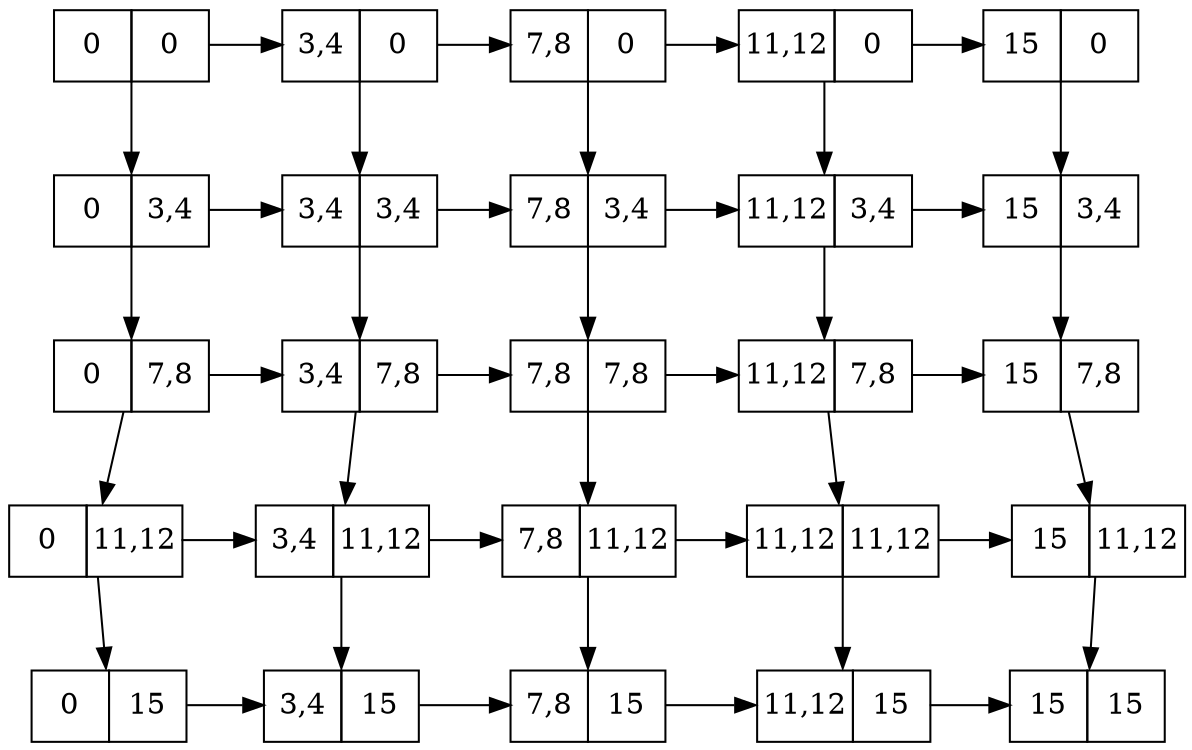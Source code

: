 digraph G {
    // rankdir=LR;
	size="8,5"
    // node [shape = "record"]
     ranksep=".3 equally"
     node [shape = "plaintext" margin=0,border=0]
     edge [minlen=2]

00,10,20,03,04 [rank=same]
00 [label= < <TABLE border="0" cellborder="1" cellspacing="0"><TR><TD width="38" >0</TD><TD height="35" width="38">0</TD></TR></TABLE>>]
01 [label= < <TABLE border="0" cellborder="1" cellspacing="0"><TR><TD width="38" >0</TD><TD height="35" width="38">3,4</TD></TR></TABLE>>]
02 [label= < <TABLE border="0" cellborder="1" cellspacing="0"><TR><TD width="38" >0</TD><TD height="35" width="38">7,8</TD></TR></TABLE>>]
03 [label= < <TABLE border="0" cellborder="1" cellspacing="0"><TR><TD width="38" >0</TD><TD height="35" width="38">11,12</TD></TR></TABLE>>]
04 [label= < <TABLE border="0" cellborder="1" cellspacing="0"><TR><TD width="38" >0</TD><TD height="35" width="38">15</TD></TR></TABLE>>]

10 [label= < <TABLE border="0" cellborder="1" cellspacing="0"><TR><TD width="38" >3,4</TD><TD height="35" width="38">0</TD></TR></TABLE>>]
11 [label= < <TABLE border="0" cellborder="1" cellspacing="0"><TR><TD width="38" >3,4</TD><TD height="35" width="38">3,4</TD></TR></TABLE>>]
12 [label= < <TABLE border="0" cellborder="1" cellspacing="0"><TR><TD width="38" >3,4</TD><TD height="35" width="38">7,8</TD></TR></TABLE>>]
13 [label= < <TABLE border="0" cellborder="1" cellspacing="0"><TR><TD width="38" >3,4</TD><TD height="35" width="38">11,12</TD></TR></TABLE>>]
14 [label= < <TABLE border="0" cellborder="1" cellspacing="0"><TR><TD width="38" >3,4</TD><TD height="35" width="38">15</TD></TR></TABLE>>]

20 [label= < <TABLE border="0" cellborder="1" cellspacing="0"><TR><TD width="38" >7,8</TD><TD height="35" width="38">0</TD></TR></TABLE>>]
21 [label= < <TABLE border="0" cellborder="1" cellspacing="0"><TR><TD width="38" >7,8</TD><TD height="35" width="38">3,4</TD></TR></TABLE>>]
22 [label= < <TABLE border="0" cellborder="1" cellspacing="0"><TR><TD width="38" >7,8</TD><TD height="35" width="38">7,8</TD></TR></TABLE>>]
23 [label= < <TABLE border="0" cellborder="1" cellspacing="0"><TR><TD width="38" >7,8</TD><TD height="35" width="38">11,12</TD></TR></TABLE>>]
24 [label= < <TABLE border="0" cellborder="1" cellspacing="0"><TR><TD width="38" >7,8</TD><TD height="35" width="38">15</TD></TR></TABLE>>]

30 [label= < <TABLE border="0" cellborder="1" cellspacing="0"><TR><TD width="38" >11,12</TD><TD height="35" width="38">0</TD></TR></TABLE>>]
31 [label= < <TABLE border="0" cellborder="1" cellspacing="0"><TR><TD width="38" >11,12</TD><TD height="35" width="38">3,4</TD></TR></TABLE>>]
32 [label= < <TABLE border="0" cellborder="1" cellspacing="0"><TR><TD width="38" >11,12</TD><TD height="35" width="38">7,8</TD></TR></TABLE>>]
33 [label= < <TABLE border="0" cellborder="1" cellspacing="0"><TR><TD width="38" >11,12</TD><TD height="35" width="38">11,12</TD></TR></TABLE>>]
34 [label= < <TABLE border="0" cellborder="1" cellspacing="0"><TR><TD width="38" >11,12</TD><TD height="35" width="38">15</TD></TR></TABLE>>]

40 [label= < <TABLE border="0" cellborder="1" cellspacing="0"><TR><TD width="38" >15</TD><TD height="35" width="38">0</TD></TR></TABLE>>]
41 [label= < <TABLE border="0" cellborder="1" cellspacing="0"><TR><TD width="38" >15</TD><TD height="35" width="38">3,4</TD></TR></TABLE>>]
42 [label= < <TABLE border="0" cellborder="1" cellspacing="0"><TR><TD width="38" >15</TD><TD height="35" width="38">7,8</TD></TR></TABLE>>]
43 [label= < <TABLE border="0" cellborder="1" cellspacing="0"><TR><TD width="38" >15</TD><TD height="35" width="38">11,12</TD></TR></TABLE>>]
44 [label= < <TABLE border="0" cellborder="1" cellspacing="0"><TR><TD width="38" >15</TD><TD height="35" width="38">15</TD></TR></TABLE>>]

00 -> 01 -> 02 -> 03 -> 04
10 -> 11 -> 12 -> 13 -> 14
20 -> 21 -> 22 -> 23 -> 24
30 -> 31 -> 32 -> 33 -> 34
40 -> 41 -> 42 -> 43 -> 44

rank=same {00-> 10 -> 20 -> 30 -> 40}
rank=same {01-> 11 -> 21 -> 31 -> 41}
rank=same {02-> 12 -> 22 -> 32 -> 42}
rank=same {03-> 13 -> 23 -> 33 -> 43}
rank=same {04-> 14 -> 24 -> 34 -> 44}

}